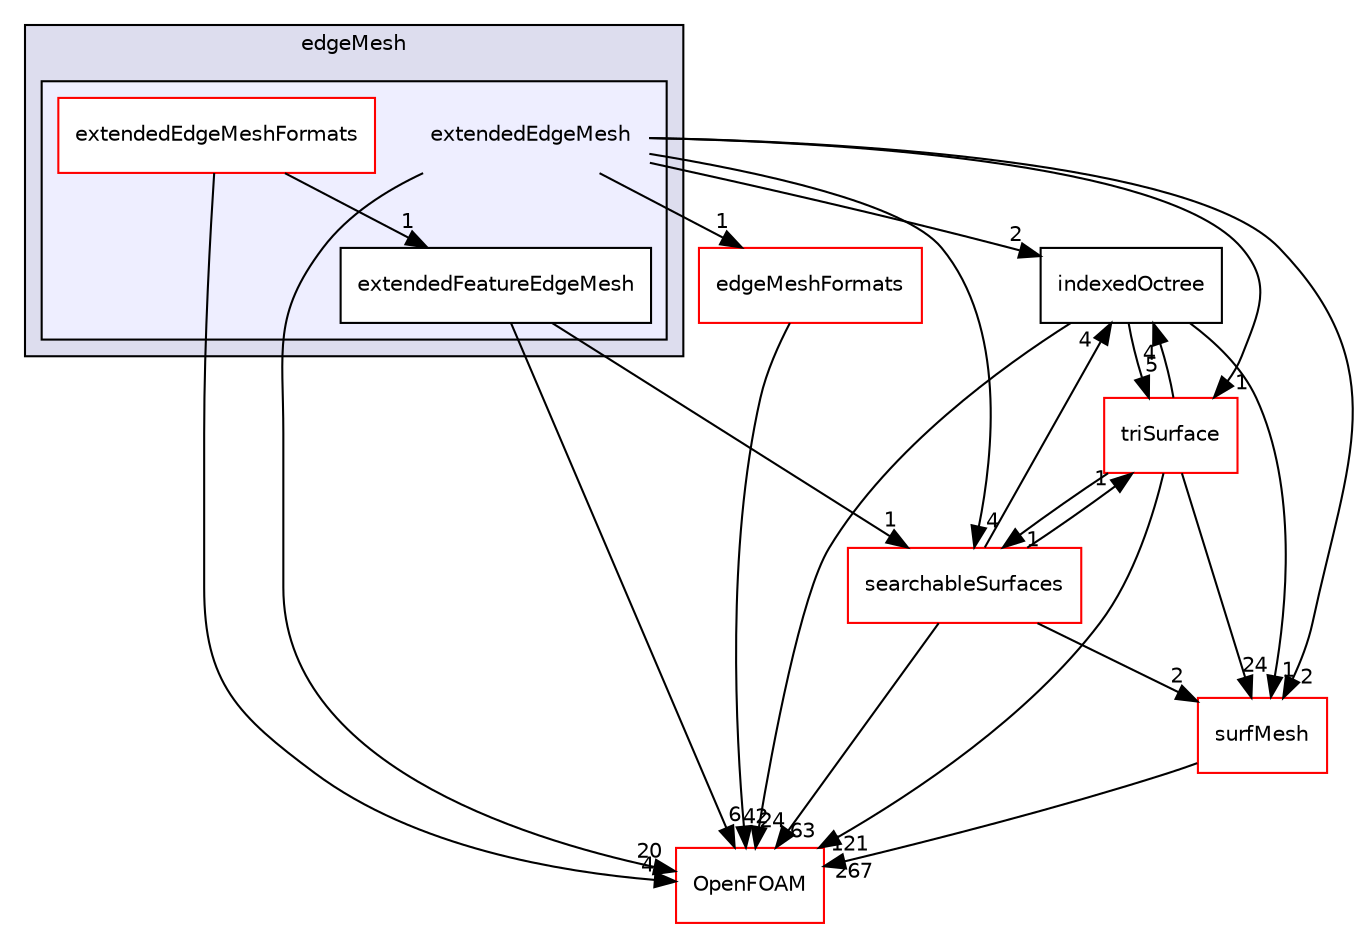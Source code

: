digraph "src/meshTools/edgeMesh/extendedEdgeMesh" {
  bgcolor=transparent;
  compound=true
  node [ fontsize="10", fontname="Helvetica"];
  edge [ labelfontsize="10", labelfontname="Helvetica"];
  subgraph clusterdir_49db66e8fd2a67bf222b9ee7503b6041 {
    graph [ bgcolor="#ddddee", pencolor="black", label="edgeMesh" fontname="Helvetica", fontsize="10", URL="dir_49db66e8fd2a67bf222b9ee7503b6041.html"]
  subgraph clusterdir_133a5f0ac9b4d6a67a68529a4e9da489 {
    graph [ bgcolor="#eeeeff", pencolor="black", label="" URL="dir_133a5f0ac9b4d6a67a68529a4e9da489.html"];
    dir_133a5f0ac9b4d6a67a68529a4e9da489 [shape=plaintext label="extendedEdgeMesh"];
    dir_33f0d9b0d8d0d224de31645a8017713e [shape=box label="extendedEdgeMeshFormats" color="red" fillcolor="white" style="filled" URL="dir_33f0d9b0d8d0d224de31645a8017713e.html"];
    dir_3bd7e9485aee7bab5936f0266446f7de [shape=box label="extendedFeatureEdgeMesh" color="black" fillcolor="white" style="filled" URL="dir_3bd7e9485aee7bab5936f0266446f7de.html"];
  }
  }
  dir_daefbc79e43b4c6de930591d46791fc2 [shape=box label="indexedOctree" URL="dir_daefbc79e43b4c6de930591d46791fc2.html"];
  dir_0a88fe22feb23ce5f078a04a1df67721 [shape=box label="surfMesh" color="red" URL="dir_0a88fe22feb23ce5f078a04a1df67721.html"];
  dir_20885d94c217223254c59944990e8857 [shape=box label="edgeMeshFormats" color="red" URL="dir_20885d94c217223254c59944990e8857.html"];
  dir_2c4b96702ead4056d900947b6784ec65 [shape=box label="triSurface" color="red" URL="dir_2c4b96702ead4056d900947b6784ec65.html"];
  dir_c5473ff19b20e6ec4dfe5c310b3778a8 [shape=box label="OpenFOAM" color="red" URL="dir_c5473ff19b20e6ec4dfe5c310b3778a8.html"];
  dir_fdba7555f757b9c8126275cbaccc3a14 [shape=box label="searchableSurfaces" color="red" URL="dir_fdba7555f757b9c8126275cbaccc3a14.html"];
  dir_daefbc79e43b4c6de930591d46791fc2->dir_0a88fe22feb23ce5f078a04a1df67721 [headlabel="1", labeldistance=1.5 headhref="dir_002009_003623.html"];
  dir_daefbc79e43b4c6de930591d46791fc2->dir_2c4b96702ead4056d900947b6784ec65 [headlabel="5", labeldistance=1.5 headhref="dir_002009_002120.html"];
  dir_daefbc79e43b4c6de930591d46791fc2->dir_c5473ff19b20e6ec4dfe5c310b3778a8 [headlabel="24", labeldistance=1.5 headhref="dir_002009_002151.html"];
  dir_0a88fe22feb23ce5f078a04a1df67721->dir_c5473ff19b20e6ec4dfe5c310b3778a8 [headlabel="267", labeldistance=1.5 headhref="dir_003623_002151.html"];
  dir_3bd7e9485aee7bab5936f0266446f7de->dir_c5473ff19b20e6ec4dfe5c310b3778a8 [headlabel="6", labeldistance=1.5 headhref="dir_002006_002151.html"];
  dir_3bd7e9485aee7bab5936f0266446f7de->dir_fdba7555f757b9c8126275cbaccc3a14 [headlabel="1", labeldistance=1.5 headhref="dir_002006_002033.html"];
  dir_133a5f0ac9b4d6a67a68529a4e9da489->dir_daefbc79e43b4c6de930591d46791fc2 [headlabel="2", labeldistance=1.5 headhref="dir_002003_002009.html"];
  dir_133a5f0ac9b4d6a67a68529a4e9da489->dir_0a88fe22feb23ce5f078a04a1df67721 [headlabel="2", labeldistance=1.5 headhref="dir_002003_003623.html"];
  dir_133a5f0ac9b4d6a67a68529a4e9da489->dir_20885d94c217223254c59944990e8857 [headlabel="1", labeldistance=1.5 headhref="dir_002003_001995.html"];
  dir_133a5f0ac9b4d6a67a68529a4e9da489->dir_2c4b96702ead4056d900947b6784ec65 [headlabel="1", labeldistance=1.5 headhref="dir_002003_002120.html"];
  dir_133a5f0ac9b4d6a67a68529a4e9da489->dir_c5473ff19b20e6ec4dfe5c310b3778a8 [headlabel="20", labeldistance=1.5 headhref="dir_002003_002151.html"];
  dir_133a5f0ac9b4d6a67a68529a4e9da489->dir_fdba7555f757b9c8126275cbaccc3a14 [headlabel="4", labeldistance=1.5 headhref="dir_002003_002033.html"];
  dir_20885d94c217223254c59944990e8857->dir_c5473ff19b20e6ec4dfe5c310b3778a8 [headlabel="42", labeldistance=1.5 headhref="dir_001995_002151.html"];
  dir_33f0d9b0d8d0d224de31645a8017713e->dir_3bd7e9485aee7bab5936f0266446f7de [headlabel="1", labeldistance=1.5 headhref="dir_002004_002006.html"];
  dir_33f0d9b0d8d0d224de31645a8017713e->dir_c5473ff19b20e6ec4dfe5c310b3778a8 [headlabel="4", labeldistance=1.5 headhref="dir_002004_002151.html"];
  dir_2c4b96702ead4056d900947b6784ec65->dir_daefbc79e43b4c6de930591d46791fc2 [headlabel="4", labeldistance=1.5 headhref="dir_002120_002009.html"];
  dir_2c4b96702ead4056d900947b6784ec65->dir_0a88fe22feb23ce5f078a04a1df67721 [headlabel="24", labeldistance=1.5 headhref="dir_002120_003623.html"];
  dir_2c4b96702ead4056d900947b6784ec65->dir_c5473ff19b20e6ec4dfe5c310b3778a8 [headlabel="121", labeldistance=1.5 headhref="dir_002120_002151.html"];
  dir_2c4b96702ead4056d900947b6784ec65->dir_fdba7555f757b9c8126275cbaccc3a14 [headlabel="1", labeldistance=1.5 headhref="dir_002120_002033.html"];
  dir_fdba7555f757b9c8126275cbaccc3a14->dir_daefbc79e43b4c6de930591d46791fc2 [headlabel="4", labeldistance=1.5 headhref="dir_002033_002009.html"];
  dir_fdba7555f757b9c8126275cbaccc3a14->dir_0a88fe22feb23ce5f078a04a1df67721 [headlabel="2", labeldistance=1.5 headhref="dir_002033_003623.html"];
  dir_fdba7555f757b9c8126275cbaccc3a14->dir_2c4b96702ead4056d900947b6784ec65 [headlabel="1", labeldistance=1.5 headhref="dir_002033_002120.html"];
  dir_fdba7555f757b9c8126275cbaccc3a14->dir_c5473ff19b20e6ec4dfe5c310b3778a8 [headlabel="63", labeldistance=1.5 headhref="dir_002033_002151.html"];
}
